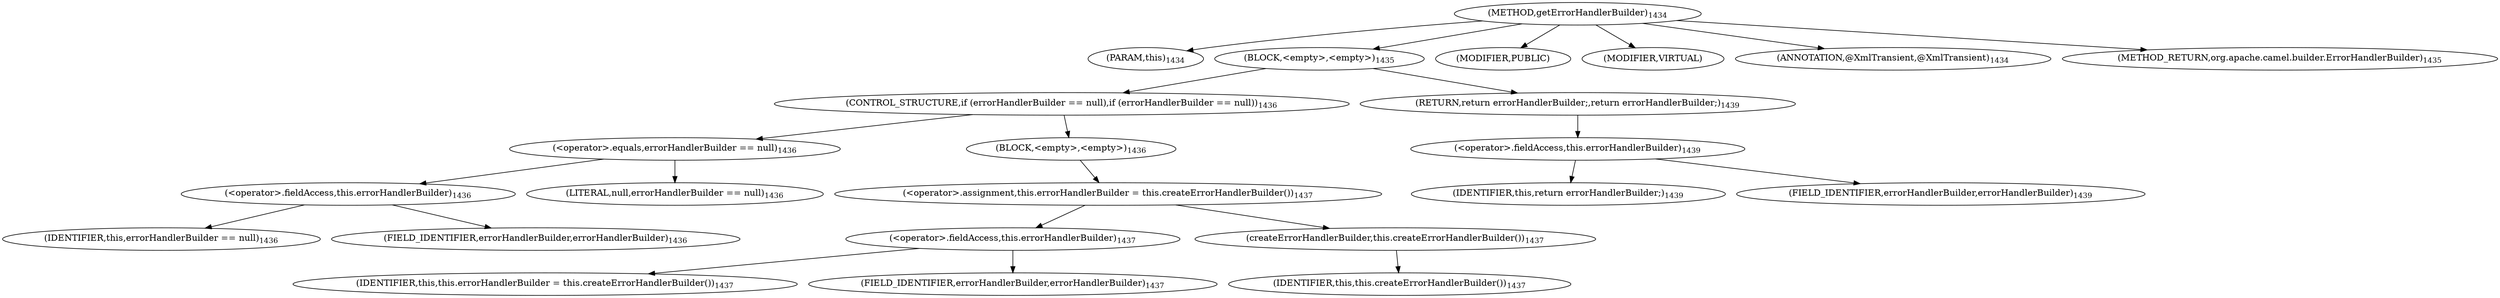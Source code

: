 digraph "getErrorHandlerBuilder" {  
"2650" [label = <(METHOD,getErrorHandlerBuilder)<SUB>1434</SUB>> ]
"408" [label = <(PARAM,this)<SUB>1434</SUB>> ]
"2651" [label = <(BLOCK,&lt;empty&gt;,&lt;empty&gt;)<SUB>1435</SUB>> ]
"2652" [label = <(CONTROL_STRUCTURE,if (errorHandlerBuilder == null),if (errorHandlerBuilder == null))<SUB>1436</SUB>> ]
"2653" [label = <(&lt;operator&gt;.equals,errorHandlerBuilder == null)<SUB>1436</SUB>> ]
"2654" [label = <(&lt;operator&gt;.fieldAccess,this.errorHandlerBuilder)<SUB>1436</SUB>> ]
"2655" [label = <(IDENTIFIER,this,errorHandlerBuilder == null)<SUB>1436</SUB>> ]
"2656" [label = <(FIELD_IDENTIFIER,errorHandlerBuilder,errorHandlerBuilder)<SUB>1436</SUB>> ]
"2657" [label = <(LITERAL,null,errorHandlerBuilder == null)<SUB>1436</SUB>> ]
"2658" [label = <(BLOCK,&lt;empty&gt;,&lt;empty&gt;)<SUB>1436</SUB>> ]
"2659" [label = <(&lt;operator&gt;.assignment,this.errorHandlerBuilder = this.createErrorHandlerBuilder())<SUB>1437</SUB>> ]
"2660" [label = <(&lt;operator&gt;.fieldAccess,this.errorHandlerBuilder)<SUB>1437</SUB>> ]
"2661" [label = <(IDENTIFIER,this,this.errorHandlerBuilder = this.createErrorHandlerBuilder())<SUB>1437</SUB>> ]
"2662" [label = <(FIELD_IDENTIFIER,errorHandlerBuilder,errorHandlerBuilder)<SUB>1437</SUB>> ]
"2663" [label = <(createErrorHandlerBuilder,this.createErrorHandlerBuilder())<SUB>1437</SUB>> ]
"407" [label = <(IDENTIFIER,this,this.createErrorHandlerBuilder())<SUB>1437</SUB>> ]
"2664" [label = <(RETURN,return errorHandlerBuilder;,return errorHandlerBuilder;)<SUB>1439</SUB>> ]
"2665" [label = <(&lt;operator&gt;.fieldAccess,this.errorHandlerBuilder)<SUB>1439</SUB>> ]
"2666" [label = <(IDENTIFIER,this,return errorHandlerBuilder;)<SUB>1439</SUB>> ]
"2667" [label = <(FIELD_IDENTIFIER,errorHandlerBuilder,errorHandlerBuilder)<SUB>1439</SUB>> ]
"2668" [label = <(MODIFIER,PUBLIC)> ]
"2669" [label = <(MODIFIER,VIRTUAL)> ]
"2670" [label = <(ANNOTATION,@XmlTransient,@XmlTransient)<SUB>1434</SUB>> ]
"2671" [label = <(METHOD_RETURN,org.apache.camel.builder.ErrorHandlerBuilder)<SUB>1435</SUB>> ]
  "2650" -> "408" 
  "2650" -> "2651" 
  "2650" -> "2668" 
  "2650" -> "2669" 
  "2650" -> "2670" 
  "2650" -> "2671" 
  "2651" -> "2652" 
  "2651" -> "2664" 
  "2652" -> "2653" 
  "2652" -> "2658" 
  "2653" -> "2654" 
  "2653" -> "2657" 
  "2654" -> "2655" 
  "2654" -> "2656" 
  "2658" -> "2659" 
  "2659" -> "2660" 
  "2659" -> "2663" 
  "2660" -> "2661" 
  "2660" -> "2662" 
  "2663" -> "407" 
  "2664" -> "2665" 
  "2665" -> "2666" 
  "2665" -> "2667" 
}
